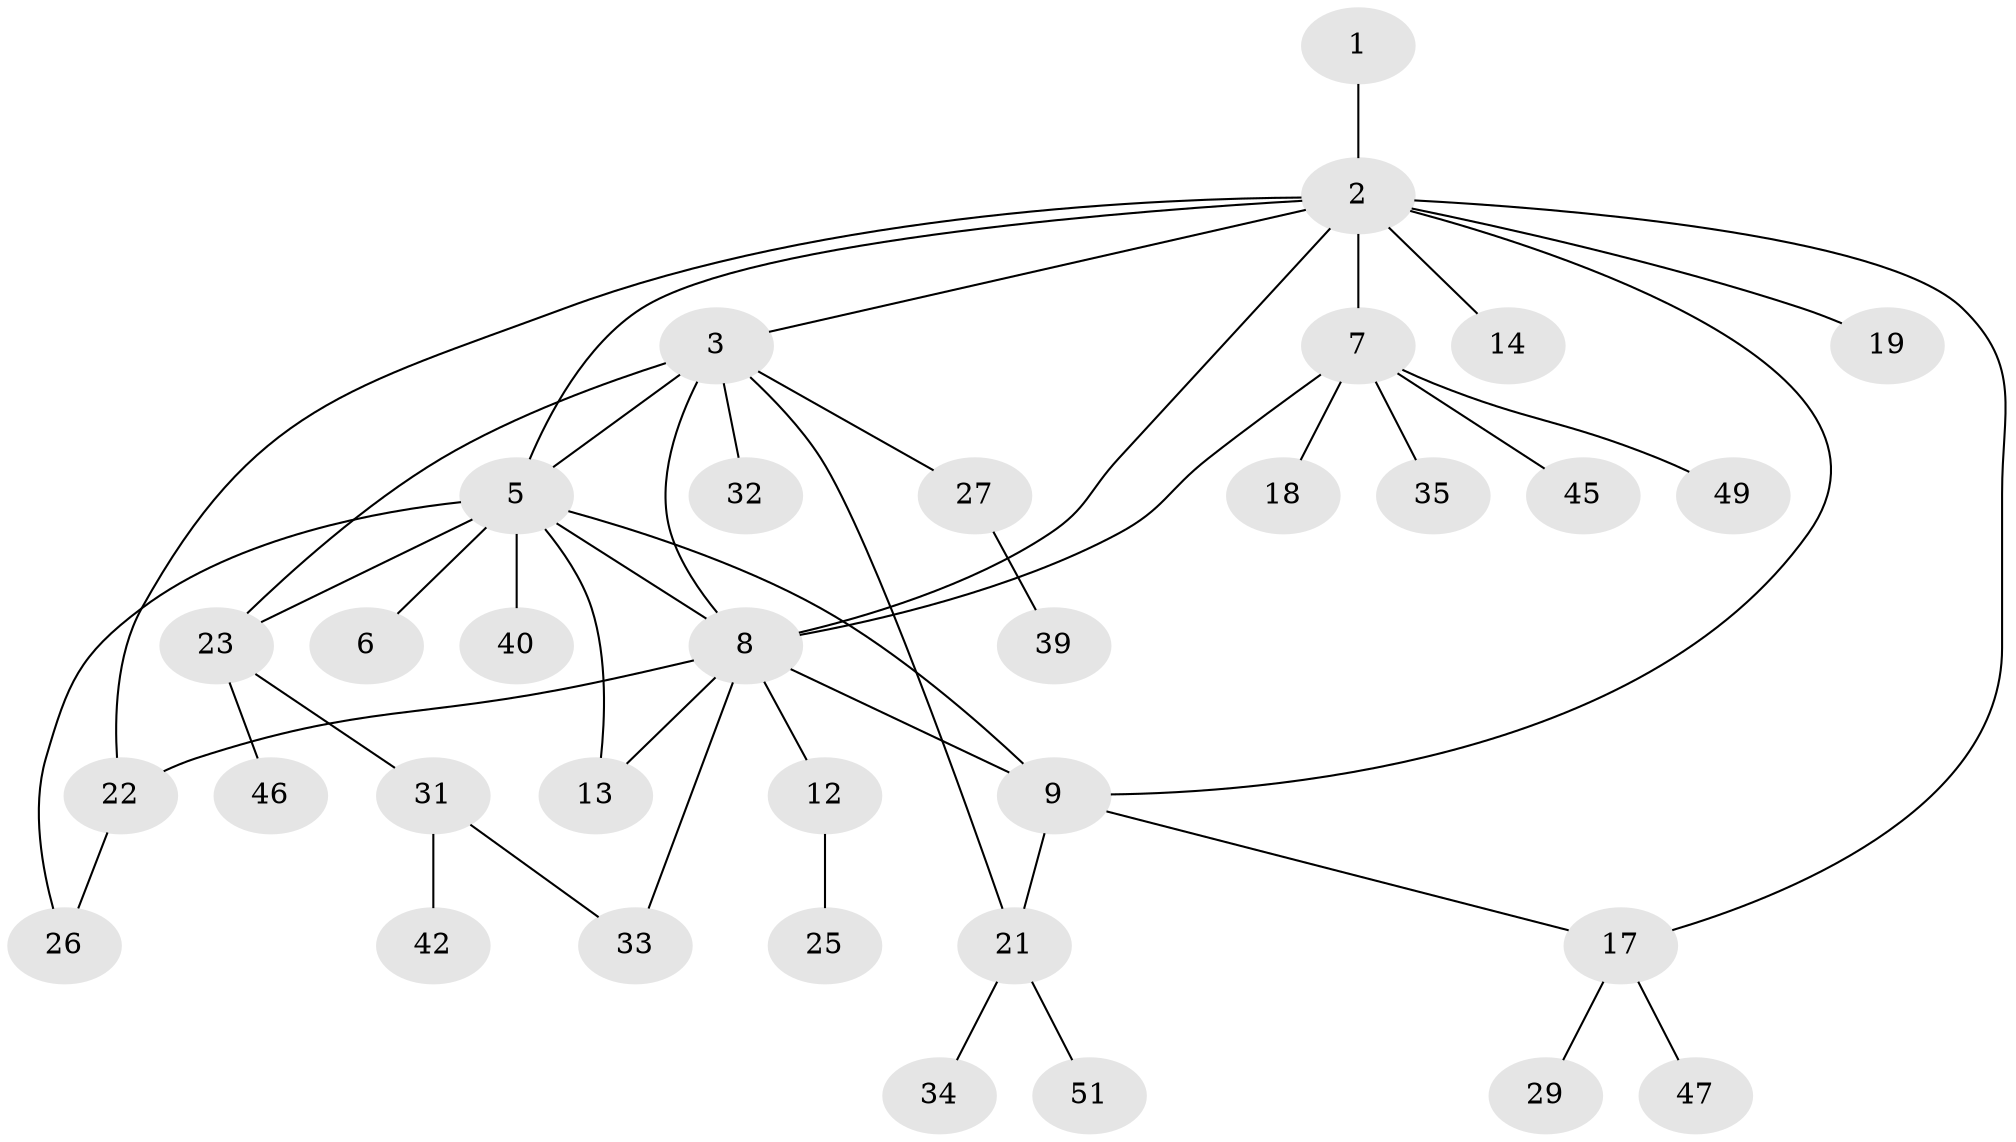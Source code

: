 // original degree distribution, {2: 0.23529411764705882, 11: 0.0196078431372549, 5: 0.09803921568627451, 7: 0.0196078431372549, 1: 0.45098039215686275, 6: 0.0196078431372549, 9: 0.0196078431372549, 4: 0.0392156862745098, 3: 0.09803921568627451}
// Generated by graph-tools (version 1.1) at 2025/11/02/27/25 16:11:37]
// undirected, 34 vertices, 46 edges
graph export_dot {
graph [start="1"]
  node [color=gray90,style=filled];
  1 [super="+43"];
  2 [super="+15"];
  3 [super="+4"];
  5 [super="+10"];
  6;
  7 [super="+28"];
  8 [super="+16"];
  9 [super="+11"];
  12 [super="+20"];
  13;
  14 [super="+38"];
  17 [super="+37"];
  18;
  19;
  21 [super="+24"];
  22 [super="+44"];
  23 [super="+30"];
  25;
  26 [super="+41"];
  27 [super="+48"];
  29;
  31 [super="+36"];
  32;
  33;
  34;
  35 [super="+50"];
  39;
  40;
  42;
  45;
  46;
  47;
  49;
  51;
  1 -- 2;
  2 -- 3;
  2 -- 5;
  2 -- 8;
  2 -- 9;
  2 -- 14;
  2 -- 17;
  2 -- 19;
  2 -- 22;
  2 -- 7;
  3 -- 23;
  3 -- 27;
  3 -- 32;
  3 -- 21;
  3 -- 5 [weight=2];
  3 -- 8;
  5 -- 6;
  5 -- 8;
  5 -- 13;
  5 -- 23;
  5 -- 40;
  5 -- 9;
  5 -- 26;
  7 -- 8;
  7 -- 18;
  7 -- 35;
  7 -- 45;
  7 -- 49;
  8 -- 9;
  8 -- 12;
  8 -- 13;
  8 -- 33;
  8 -- 22;
  9 -- 17;
  9 -- 21;
  12 -- 25;
  17 -- 29;
  17 -- 47;
  21 -- 51;
  21 -- 34;
  22 -- 26;
  23 -- 31;
  23 -- 46;
  27 -- 39;
  31 -- 33;
  31 -- 42;
}
